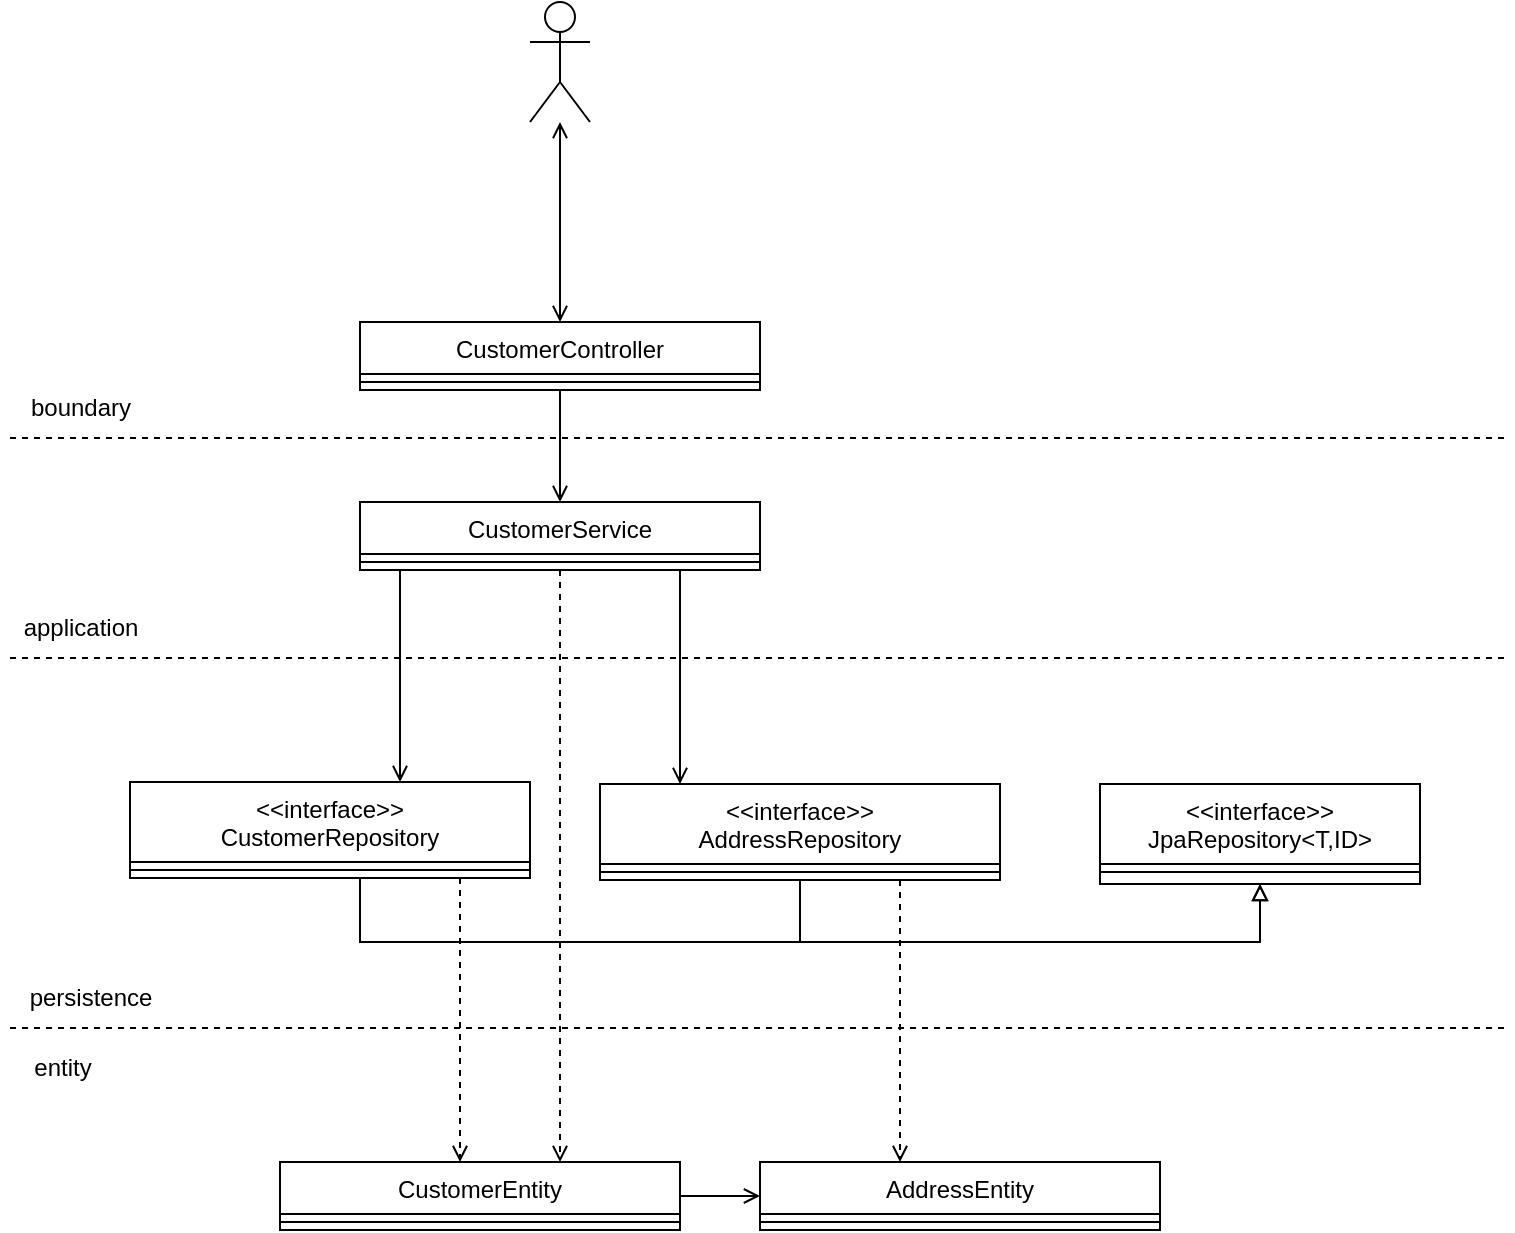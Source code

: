 <mxfile version="20.8.10" type="device"><diagram id="C5RBs43oDa-KdzZeNtuy" name="Page-1"><mxGraphModel dx="1185" dy="684" grid="1" gridSize="10" guides="1" tooltips="1" connect="1" arrows="1" fold="1" page="1" pageScale="1" pageWidth="827" pageHeight="1169" math="0" shadow="0"><root><mxCell id="WIyWlLk6GJQsqaUBKTNV-0"/><mxCell id="WIyWlLk6GJQsqaUBKTNV-1" parent="WIyWlLk6GJQsqaUBKTNV-0"/><mxCell id="a64Dg48uW7_J3_aK23f1-4" style="edgeStyle=orthogonalEdgeStyle;rounded=0;orthogonalLoop=1;jettySize=auto;html=1;endArrow=open;endFill=0;" parent="WIyWlLk6GJQsqaUBKTNV-1" source="a64Dg48uW7_J3_aK23f1-7" target="a64Dg48uW7_J3_aK23f1-23" edge="1"><mxGeometry relative="1" as="geometry"><Array as="points"/></mxGeometry></mxCell><mxCell id="a64Dg48uW7_J3_aK23f1-7" value="CustomerController" style="swimlane;fontStyle=0;align=center;verticalAlign=top;childLayout=stackLayout;horizontal=1;startSize=26;horizontalStack=0;resizeParent=1;resizeLast=0;collapsible=1;marginBottom=0;rounded=0;shadow=0;strokeWidth=1;" parent="WIyWlLk6GJQsqaUBKTNV-1" vertex="1"><mxGeometry x="200" y="210" width="200" height="34" as="geometry"><mxRectangle x="550" y="140" width="160" height="26" as="alternateBounds"/></mxGeometry></mxCell><mxCell id="a64Dg48uW7_J3_aK23f1-8" value="" style="line;html=1;strokeWidth=1;align=left;verticalAlign=middle;spacingTop=-1;spacingLeft=3;spacingRight=3;rotatable=0;labelPosition=right;points=[];portConstraint=eastwest;" parent="a64Dg48uW7_J3_aK23f1-7" vertex="1"><mxGeometry y="26" width="200" height="8" as="geometry"/></mxCell><mxCell id="a64Dg48uW7_J3_aK23f1-15" style="edgeStyle=orthogonalEdgeStyle;rounded=0;orthogonalLoop=1;jettySize=auto;html=1;endArrow=open;endFill=0;" parent="WIyWlLk6GJQsqaUBKTNV-1" source="a64Dg48uW7_J3_aK23f1-23" target="a64Dg48uW7_J3_aK23f1-33" edge="1"><mxGeometry relative="1" as="geometry"><Array as="points"><mxPoint x="220" y="370"/><mxPoint x="220" y="370"/></Array></mxGeometry></mxCell><mxCell id="1NEOCPBHTcv9VMHK4MSg-13" style="edgeStyle=orthogonalEdgeStyle;rounded=0;orthogonalLoop=1;jettySize=auto;html=1;startArrow=none;startFill=0;endArrow=open;endFill=0;dashed=1;" edge="1" parent="WIyWlLk6GJQsqaUBKTNV-1" source="a64Dg48uW7_J3_aK23f1-23" target="a64Dg48uW7_J3_aK23f1-52"><mxGeometry relative="1" as="geometry"><Array as="points"><mxPoint x="300" y="560"/><mxPoint x="300" y="560"/></Array></mxGeometry></mxCell><mxCell id="a64Dg48uW7_J3_aK23f1-23" value="CustomerService" style="swimlane;fontStyle=0;align=center;verticalAlign=top;childLayout=stackLayout;horizontal=1;startSize=26;horizontalStack=0;resizeParent=1;resizeLast=0;collapsible=1;marginBottom=0;rounded=0;shadow=0;strokeWidth=1;" parent="WIyWlLk6GJQsqaUBKTNV-1" vertex="1"><mxGeometry x="200" y="300" width="200" height="34" as="geometry"><mxRectangle x="550" y="140" width="160" height="26" as="alternateBounds"/></mxGeometry></mxCell><mxCell id="a64Dg48uW7_J3_aK23f1-26" value="" style="line;html=1;strokeWidth=1;align=left;verticalAlign=middle;spacingTop=-1;spacingLeft=3;spacingRight=3;rotatable=0;labelPosition=right;points=[];portConstraint=eastwest;" parent="a64Dg48uW7_J3_aK23f1-23" vertex="1"><mxGeometry y="26" width="200" height="8" as="geometry"/></mxCell><mxCell id="a64Dg48uW7_J3_aK23f1-32" style="edgeStyle=orthogonalEdgeStyle;rounded=0;orthogonalLoop=1;jettySize=auto;html=1;endArrow=block;endFill=0;startArrow=none;" parent="WIyWlLk6GJQsqaUBKTNV-1" source="a64Dg48uW7_J3_aK23f1-33" target="a64Dg48uW7_J3_aK23f1-42" edge="1"><mxGeometry relative="1" as="geometry"><Array as="points"><mxPoint x="200" y="520"/><mxPoint x="650" y="520"/></Array></mxGeometry></mxCell><mxCell id="1NEOCPBHTcv9VMHK4MSg-15" style="edgeStyle=orthogonalEdgeStyle;rounded=0;orthogonalLoop=1;jettySize=auto;html=1;dashed=1;startArrow=none;startFill=0;endArrow=open;endFill=0;" edge="1" parent="WIyWlLk6GJQsqaUBKTNV-1" source="a64Dg48uW7_J3_aK23f1-33" target="a64Dg48uW7_J3_aK23f1-52"><mxGeometry relative="1" as="geometry"><Array as="points"><mxPoint x="250" y="600"/><mxPoint x="250" y="600"/></Array></mxGeometry></mxCell><mxCell id="a64Dg48uW7_J3_aK23f1-33" value="&lt;&lt;interface&gt;&gt;&#10;CustomerRepository" style="swimlane;fontStyle=0;align=center;verticalAlign=top;childLayout=stackLayout;horizontal=1;startSize=40;horizontalStack=0;resizeParent=1;resizeLast=0;collapsible=1;marginBottom=0;rounded=0;shadow=0;strokeWidth=1;" parent="WIyWlLk6GJQsqaUBKTNV-1" vertex="1"><mxGeometry x="85" y="440" width="200" height="48" as="geometry"><mxRectangle x="550" y="140" width="160" height="26" as="alternateBounds"/></mxGeometry></mxCell><mxCell id="a64Dg48uW7_J3_aK23f1-34" value="" style="line;html=1;strokeWidth=1;align=left;verticalAlign=middle;spacingTop=-1;spacingLeft=3;spacingRight=3;rotatable=0;labelPosition=right;points=[];portConstraint=eastwest;" parent="a64Dg48uW7_J3_aK23f1-33" vertex="1"><mxGeometry y="40" width="200" height="8" as="geometry"/></mxCell><mxCell id="a64Dg48uW7_J3_aK23f1-35" style="edgeStyle=orthogonalEdgeStyle;rounded=0;orthogonalLoop=1;jettySize=auto;html=1;endArrow=block;endFill=0;" parent="WIyWlLk6GJQsqaUBKTNV-1" source="a64Dg48uW7_J3_aK23f1-36" target="a64Dg48uW7_J3_aK23f1-42" edge="1"><mxGeometry relative="1" as="geometry"><Array as="points"><mxPoint x="420" y="520"/><mxPoint x="650" y="520"/></Array></mxGeometry></mxCell><mxCell id="a64Dg48uW7_J3_aK23f1-39" style="edgeStyle=orthogonalEdgeStyle;rounded=0;orthogonalLoop=1;jettySize=auto;html=1;endArrow=open;endFill=0;" parent="WIyWlLk6GJQsqaUBKTNV-1" source="a64Dg48uW7_J3_aK23f1-23" target="a64Dg48uW7_J3_aK23f1-36" edge="1"><mxGeometry relative="1" as="geometry"><mxPoint x="820" y="397.0" as="targetPoint"/><Array as="points"><mxPoint x="360" y="440"/><mxPoint x="360" y="440"/></Array></mxGeometry></mxCell><mxCell id="a64Dg48uW7_J3_aK23f1-42" value="&lt;&lt;interface&gt;&gt;&#10;JpaRepository&lt;T,ID&gt;" style="swimlane;fontStyle=0;align=center;verticalAlign=top;childLayout=stackLayout;horizontal=1;startSize=40;horizontalStack=0;resizeParent=1;resizeLast=0;collapsible=1;marginBottom=0;rounded=0;shadow=0;strokeWidth=1;" parent="WIyWlLk6GJQsqaUBKTNV-1" vertex="1"><mxGeometry x="570" y="441" width="160" height="50" as="geometry"><mxRectangle x="550" y="140" width="160" height="26" as="alternateBounds"/></mxGeometry></mxCell><mxCell id="a64Dg48uW7_J3_aK23f1-43" value="" style="line;html=1;strokeWidth=1;align=left;verticalAlign=middle;spacingTop=-1;spacingLeft=3;spacingRight=3;rotatable=0;labelPosition=right;points=[];portConstraint=eastwest;" parent="a64Dg48uW7_J3_aK23f1-42" vertex="1"><mxGeometry y="40" width="160" height="8" as="geometry"/></mxCell><mxCell id="a64Dg48uW7_J3_aK23f1-44" value="AddressEntity" style="swimlane;fontStyle=0;align=center;verticalAlign=top;childLayout=stackLayout;horizontal=1;startSize=26;horizontalStack=0;resizeParent=1;resizeLast=0;collapsible=1;marginBottom=0;rounded=0;shadow=0;strokeWidth=1;" parent="WIyWlLk6GJQsqaUBKTNV-1" vertex="1"><mxGeometry x="400" y="630" width="200" height="34" as="geometry"><mxRectangle x="550" y="140" width="160" height="26" as="alternateBounds"/></mxGeometry></mxCell><mxCell id="a64Dg48uW7_J3_aK23f1-48" value="" style="line;html=1;strokeWidth=1;align=left;verticalAlign=middle;spacingTop=-1;spacingLeft=3;spacingRight=3;rotatable=0;labelPosition=right;points=[];portConstraint=eastwest;" parent="a64Dg48uW7_J3_aK23f1-44" vertex="1"><mxGeometry y="26" width="200" height="8" as="geometry"/></mxCell><mxCell id="a64Dg48uW7_J3_aK23f1-49" style="edgeStyle=orthogonalEdgeStyle;rounded=0;orthogonalLoop=1;jettySize=auto;html=1;endArrow=open;endFill=0;" parent="WIyWlLk6GJQsqaUBKTNV-1" source="a64Dg48uW7_J3_aK23f1-52" target="a64Dg48uW7_J3_aK23f1-44" edge="1"><mxGeometry relative="1" as="geometry"/></mxCell><mxCell id="a64Dg48uW7_J3_aK23f1-52" value="CustomerEntity" style="swimlane;fontStyle=0;align=center;verticalAlign=top;childLayout=stackLayout;horizontal=1;startSize=26;horizontalStack=0;resizeParent=1;resizeLast=0;collapsible=1;marginBottom=0;rounded=0;shadow=0;strokeWidth=1;" parent="WIyWlLk6GJQsqaUBKTNV-1" vertex="1"><mxGeometry x="160" y="630" width="200" height="34" as="geometry"><mxRectangle x="550" y="140" width="160" height="26" as="alternateBounds"/></mxGeometry></mxCell><mxCell id="a64Dg48uW7_J3_aK23f1-62" value="" style="line;html=1;strokeWidth=1;align=left;verticalAlign=middle;spacingTop=-1;spacingLeft=3;spacingRight=3;rotatable=0;labelPosition=right;points=[];portConstraint=eastwest;" parent="a64Dg48uW7_J3_aK23f1-52" vertex="1"><mxGeometry y="26" width="200" height="8" as="geometry"/></mxCell><mxCell id="1NEOCPBHTcv9VMHK4MSg-0" value="" style="endArrow=none;dashed=1;html=1;rounded=0;" edge="1" parent="WIyWlLk6GJQsqaUBKTNV-1"><mxGeometry width="50" height="50" relative="1" as="geometry"><mxPoint x="25" y="378" as="sourcePoint"/><mxPoint x="775" y="378" as="targetPoint"/></mxGeometry></mxCell><mxCell id="1NEOCPBHTcv9VMHK4MSg-1" value="boundary" style="text;html=1;align=center;verticalAlign=middle;resizable=0;points=[];autosize=1;strokeColor=none;fillColor=none;" vertex="1" parent="WIyWlLk6GJQsqaUBKTNV-1"><mxGeometry x="25" y="238" width="70" height="30" as="geometry"/></mxCell><mxCell id="1NEOCPBHTcv9VMHK4MSg-2" value="" style="endArrow=none;dashed=1;html=1;rounded=0;" edge="1" parent="WIyWlLk6GJQsqaUBKTNV-1"><mxGeometry width="50" height="50" relative="1" as="geometry"><mxPoint x="25" y="268" as="sourcePoint"/><mxPoint x="775" y="268" as="targetPoint"/></mxGeometry></mxCell><mxCell id="1NEOCPBHTcv9VMHK4MSg-3" value="application" style="text;html=1;align=center;verticalAlign=middle;resizable=0;points=[];autosize=1;strokeColor=none;fillColor=none;" vertex="1" parent="WIyWlLk6GJQsqaUBKTNV-1"><mxGeometry x="20" y="348" width="80" height="30" as="geometry"/></mxCell><mxCell id="1NEOCPBHTcv9VMHK4MSg-4" value="" style="endArrow=none;dashed=1;html=1;rounded=0;" edge="1" parent="WIyWlLk6GJQsqaUBKTNV-1"><mxGeometry width="50" height="50" relative="1" as="geometry"><mxPoint x="25" y="563" as="sourcePoint"/><mxPoint x="775" y="563" as="targetPoint"/></mxGeometry></mxCell><mxCell id="1NEOCPBHTcv9VMHK4MSg-5" value="persistence" style="text;html=1;align=center;verticalAlign=middle;resizable=0;points=[];autosize=1;strokeColor=none;fillColor=none;" vertex="1" parent="WIyWlLk6GJQsqaUBKTNV-1"><mxGeometry x="25" y="533" width="80" height="30" as="geometry"/></mxCell><mxCell id="1NEOCPBHTcv9VMHK4MSg-6" value="entity" style="text;html=1;align=center;verticalAlign=middle;resizable=0;points=[];autosize=1;strokeColor=none;fillColor=none;" vertex="1" parent="WIyWlLk6GJQsqaUBKTNV-1"><mxGeometry x="26" y="568" width="50" height="30" as="geometry"/></mxCell><mxCell id="1NEOCPBHTcv9VMHK4MSg-10" style="edgeStyle=orthogonalEdgeStyle;rounded=0;orthogonalLoop=1;jettySize=auto;html=1;startArrow=open;startFill=0;endArrow=open;endFill=0;" edge="1" parent="WIyWlLk6GJQsqaUBKTNV-1" source="1NEOCPBHTcv9VMHK4MSg-7" target="a64Dg48uW7_J3_aK23f1-7"><mxGeometry relative="1" as="geometry"/></mxCell><mxCell id="1NEOCPBHTcv9VMHK4MSg-7" value="" style="shape=umlActor;verticalLabelPosition=bottom;verticalAlign=top;html=1;outlineConnect=0;" vertex="1" parent="WIyWlLk6GJQsqaUBKTNV-1"><mxGeometry x="285" y="50" width="30" height="60" as="geometry"/></mxCell><mxCell id="1NEOCPBHTcv9VMHK4MSg-14" style="edgeStyle=orthogonalEdgeStyle;rounded=0;orthogonalLoop=1;jettySize=auto;html=1;dashed=1;startArrow=none;startFill=0;endArrow=open;endFill=0;" edge="1" parent="WIyWlLk6GJQsqaUBKTNV-1" source="a64Dg48uW7_J3_aK23f1-36" target="a64Dg48uW7_J3_aK23f1-44"><mxGeometry relative="1" as="geometry"><Array as="points"><mxPoint x="470" y="600"/><mxPoint x="470" y="600"/></Array></mxGeometry></mxCell><mxCell id="a64Dg48uW7_J3_aK23f1-36" value="&lt;&lt;interface&gt;&gt;&#10;AddressRepository" style="swimlane;fontStyle=0;align=center;verticalAlign=top;childLayout=stackLayout;horizontal=1;startSize=40;horizontalStack=0;resizeParent=1;resizeLast=0;collapsible=1;marginBottom=0;rounded=0;shadow=0;strokeWidth=1;" parent="WIyWlLk6GJQsqaUBKTNV-1" vertex="1"><mxGeometry x="320" y="441" width="200" height="48" as="geometry"><mxRectangle x="550" y="140" width="160" height="26" as="alternateBounds"/></mxGeometry></mxCell><mxCell id="a64Dg48uW7_J3_aK23f1-37" value="" style="line;html=1;strokeWidth=1;align=left;verticalAlign=middle;spacingTop=-1;spacingLeft=3;spacingRight=3;rotatable=0;labelPosition=right;points=[];portConstraint=eastwest;" parent="a64Dg48uW7_J3_aK23f1-36" vertex="1"><mxGeometry y="40" width="200" height="8" as="geometry"/></mxCell></root></mxGraphModel></diagram></mxfile>